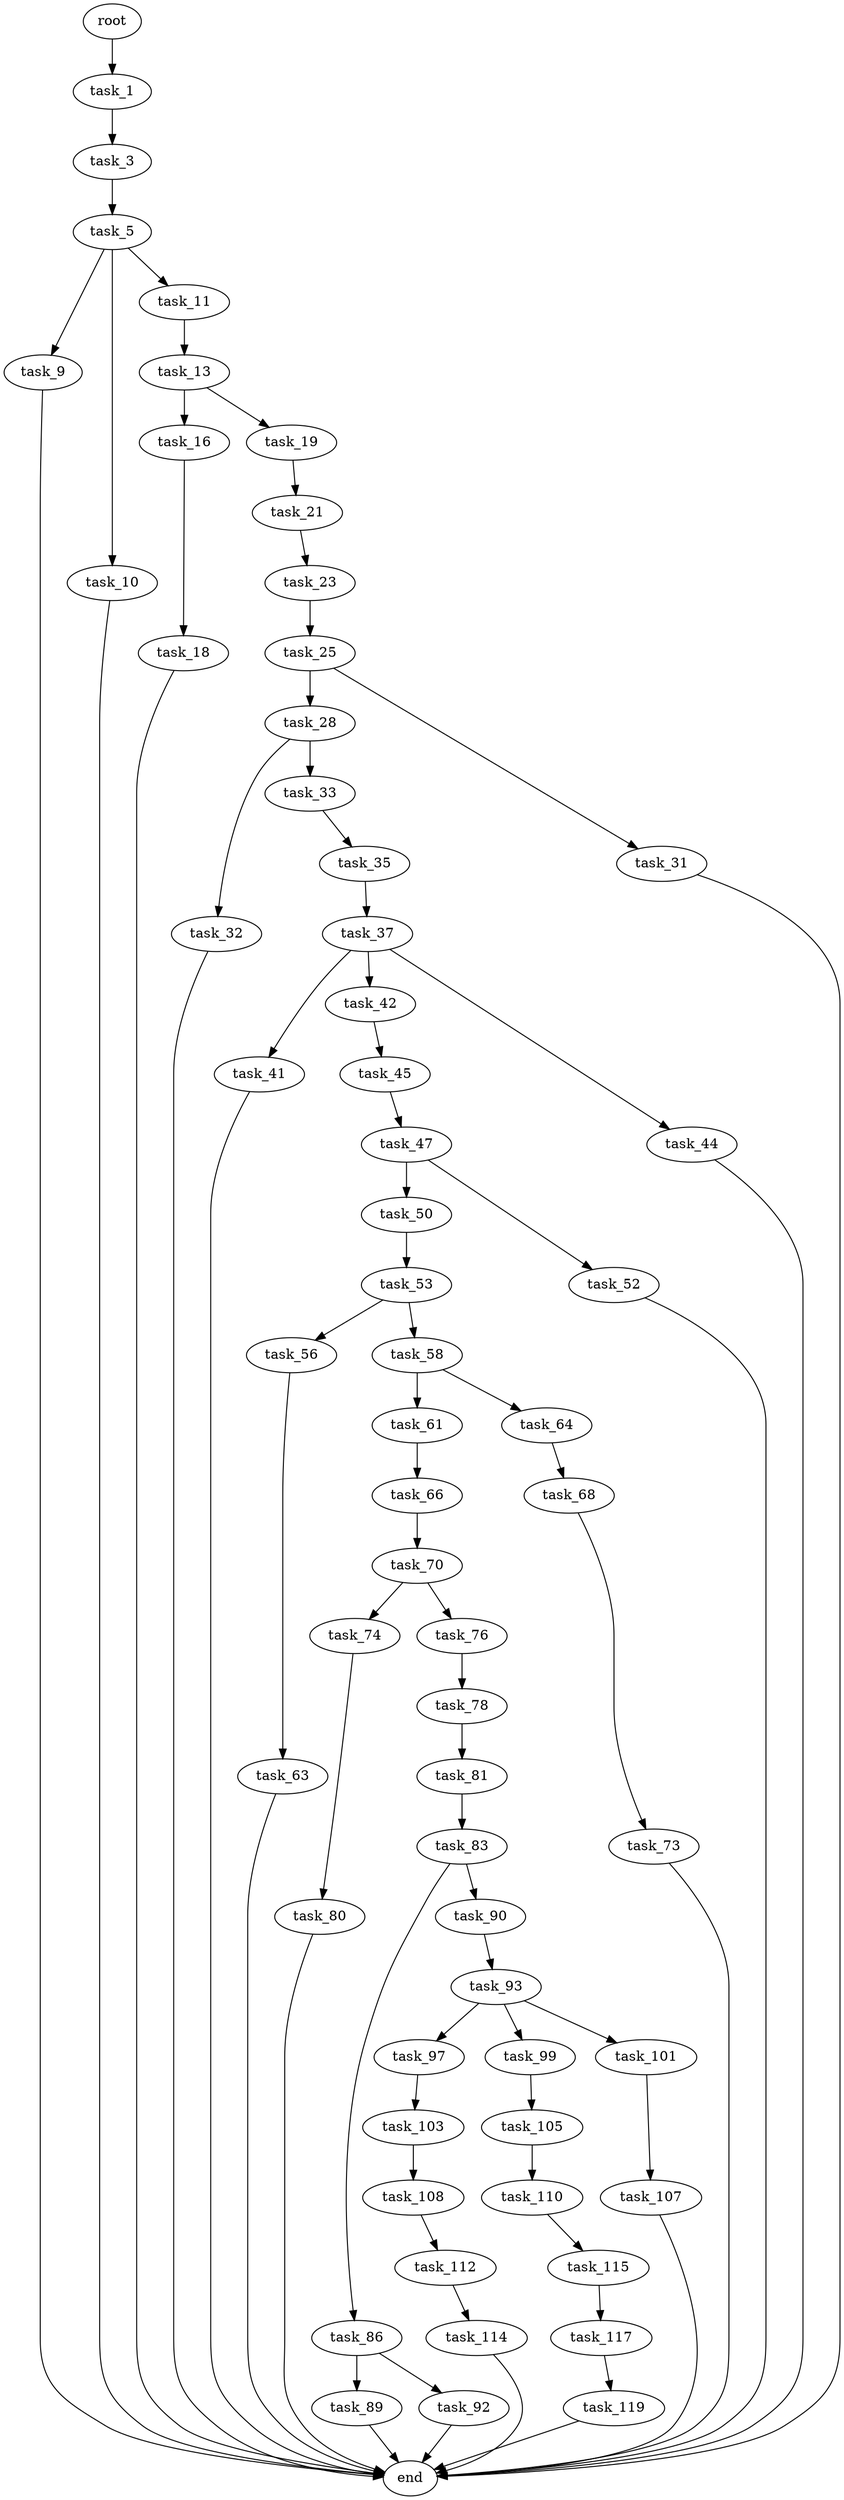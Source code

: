 digraph G {
  root [size="0.000000"];
  task_1 [size="782757789696.000000"];
  task_3 [size="134217728000.000000"];
  task_5 [size="7367389248.000000"];
  task_9 [size="5825459250.000000"];
  task_10 [size="367645411579.000000"];
  task_11 [size="68719476736.000000"];
  end [size="0.000000"];
  task_13 [size="896415854.000000"];
  task_16 [size="75735444228.000000"];
  task_19 [size="231928233984.000000"];
  task_18 [size="5811577000.000000"];
  task_21 [size="19628526224.000000"];
  task_23 [size="15583436810.000000"];
  task_25 [size="134217728000.000000"];
  task_28 [size="549755813888.000000"];
  task_31 [size="226335793570.000000"];
  task_32 [size="4860694678.000000"];
  task_33 [size="299255325581.000000"];
  task_35 [size="287260680164.000000"];
  task_37 [size="39510614441.000000"];
  task_41 [size="60314646106.000000"];
  task_42 [size="509754852040.000000"];
  task_44 [size="5680359498.000000"];
  task_45 [size="1397206869.000000"];
  task_47 [size="411058127046.000000"];
  task_50 [size="28991029248.000000"];
  task_52 [size="8589934592.000000"];
  task_53 [size="156790896482.000000"];
  task_56 [size="134217728000.000000"];
  task_58 [size="29573116626.000000"];
  task_63 [size="662507179620.000000"];
  task_61 [size="4908087609.000000"];
  task_64 [size="231928233984.000000"];
  task_66 [size="1779204976.000000"];
  task_68 [size="18607671453.000000"];
  task_70 [size="436160076456.000000"];
  task_73 [size="102920719139.000000"];
  task_74 [size="3329958790.000000"];
  task_76 [size="68719476736.000000"];
  task_80 [size="11199113058.000000"];
  task_78 [size="23444899997.000000"];
  task_81 [size="481983403512.000000"];
  task_83 [size="248615545582.000000"];
  task_86 [size="1128503014040.000000"];
  task_90 [size="134217728000.000000"];
  task_89 [size="699033752750.000000"];
  task_92 [size="26583631119.000000"];
  task_93 [size="28991029248.000000"];
  task_97 [size="966433576271.000000"];
  task_99 [size="782757789696.000000"];
  task_101 [size="68719476736.000000"];
  task_103 [size="48611341478.000000"];
  task_105 [size="28991029248.000000"];
  task_107 [size="23385299970.000000"];
  task_108 [size="8866392416.000000"];
  task_110 [size="134217728000.000000"];
  task_112 [size="5095954690.000000"];
  task_115 [size="13171418499.000000"];
  task_114 [size="231928233984.000000"];
  task_117 [size="886603160659.000000"];
  task_119 [size="16639039050.000000"];

  root -> task_1 [size="1.000000"];
  task_1 -> task_3 [size="679477248.000000"];
  task_3 -> task_5 [size="209715200.000000"];
  task_5 -> task_9 [size="209715200.000000"];
  task_5 -> task_10 [size="209715200.000000"];
  task_5 -> task_11 [size="209715200.000000"];
  task_9 -> end [size="1.000000"];
  task_10 -> end [size="1.000000"];
  task_11 -> task_13 [size="134217728.000000"];
  task_13 -> task_16 [size="33554432.000000"];
  task_13 -> task_19 [size="33554432.000000"];
  task_16 -> task_18 [size="134217728.000000"];
  task_19 -> task_21 [size="301989888.000000"];
  task_18 -> end [size="1.000000"];
  task_21 -> task_23 [size="411041792.000000"];
  task_23 -> task_25 [size="536870912.000000"];
  task_25 -> task_28 [size="209715200.000000"];
  task_25 -> task_31 [size="209715200.000000"];
  task_28 -> task_32 [size="536870912.000000"];
  task_28 -> task_33 [size="536870912.000000"];
  task_31 -> end [size="1.000000"];
  task_32 -> end [size="1.000000"];
  task_33 -> task_35 [size="209715200.000000"];
  task_35 -> task_37 [size="301989888.000000"];
  task_37 -> task_41 [size="679477248.000000"];
  task_37 -> task_42 [size="679477248.000000"];
  task_37 -> task_44 [size="679477248.000000"];
  task_41 -> end [size="1.000000"];
  task_42 -> task_45 [size="679477248.000000"];
  task_44 -> end [size="1.000000"];
  task_45 -> task_47 [size="33554432.000000"];
  task_47 -> task_50 [size="679477248.000000"];
  task_47 -> task_52 [size="679477248.000000"];
  task_50 -> task_53 [size="75497472.000000"];
  task_52 -> end [size="1.000000"];
  task_53 -> task_56 [size="301989888.000000"];
  task_53 -> task_58 [size="301989888.000000"];
  task_56 -> task_63 [size="209715200.000000"];
  task_58 -> task_61 [size="536870912.000000"];
  task_58 -> task_64 [size="536870912.000000"];
  task_63 -> end [size="1.000000"];
  task_61 -> task_66 [size="411041792.000000"];
  task_64 -> task_68 [size="301989888.000000"];
  task_66 -> task_70 [size="33554432.000000"];
  task_68 -> task_73 [size="838860800.000000"];
  task_70 -> task_74 [size="536870912.000000"];
  task_70 -> task_76 [size="536870912.000000"];
  task_73 -> end [size="1.000000"];
  task_74 -> task_80 [size="134217728.000000"];
  task_76 -> task_78 [size="134217728.000000"];
  task_80 -> end [size="1.000000"];
  task_78 -> task_81 [size="679477248.000000"];
  task_81 -> task_83 [size="411041792.000000"];
  task_83 -> task_86 [size="679477248.000000"];
  task_83 -> task_90 [size="679477248.000000"];
  task_86 -> task_89 [size="838860800.000000"];
  task_86 -> task_92 [size="838860800.000000"];
  task_90 -> task_93 [size="209715200.000000"];
  task_89 -> end [size="1.000000"];
  task_92 -> end [size="1.000000"];
  task_93 -> task_97 [size="75497472.000000"];
  task_93 -> task_99 [size="75497472.000000"];
  task_93 -> task_101 [size="75497472.000000"];
  task_97 -> task_103 [size="838860800.000000"];
  task_99 -> task_105 [size="679477248.000000"];
  task_101 -> task_107 [size="134217728.000000"];
  task_103 -> task_108 [size="838860800.000000"];
  task_105 -> task_110 [size="75497472.000000"];
  task_107 -> end [size="1.000000"];
  task_108 -> task_112 [size="411041792.000000"];
  task_110 -> task_115 [size="209715200.000000"];
  task_112 -> task_114 [size="411041792.000000"];
  task_115 -> task_117 [size="301989888.000000"];
  task_114 -> end [size="1.000000"];
  task_117 -> task_119 [size="679477248.000000"];
  task_119 -> end [size="1.000000"];
}
